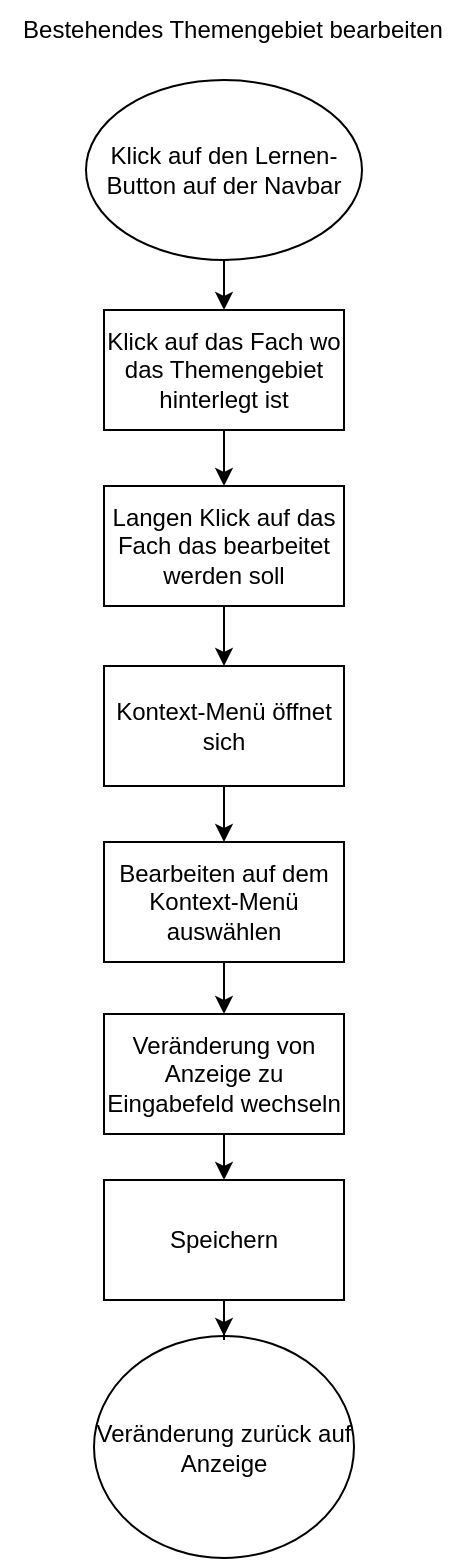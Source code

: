 <mxfile version="21.6.5" type="device">
  <diagram name="Seite-1" id="1_mawstySJryVtgQIAUU">
    <mxGraphModel dx="1354" dy="733" grid="1" gridSize="10" guides="1" tooltips="1" connect="1" arrows="1" fold="1" page="1" pageScale="1" pageWidth="827" pageHeight="1169" math="0" shadow="0">
      <root>
        <mxCell id="0" />
        <mxCell id="1" parent="0" />
        <mxCell id="9tVKPni9yBC4lUUX27Fa-16" value="" style="edgeStyle=orthogonalEdgeStyle;rounded=0;orthogonalLoop=1;jettySize=auto;html=1;" edge="1" parent="1" source="9tVKPni9yBC4lUUX27Fa-2" target="9tVKPni9yBC4lUUX27Fa-15">
          <mxGeometry relative="1" as="geometry" />
        </mxCell>
        <mxCell id="9tVKPni9yBC4lUUX27Fa-2" value="Klick auf den Lernen- Button auf der Navbar" style="ellipse;whiteSpace=wrap;html=1;" vertex="1" parent="1">
          <mxGeometry x="340" y="80" width="138" height="90" as="geometry" />
        </mxCell>
        <mxCell id="9tVKPni9yBC4lUUX27Fa-3" value="Bestehendes Themengebiet bearbeiten" style="text;html=1;strokeColor=none;fillColor=none;align=center;verticalAlign=middle;whiteSpace=wrap;rounded=0;" vertex="1" parent="1">
          <mxGeometry x="297" y="40" width="233" height="30" as="geometry" />
        </mxCell>
        <mxCell id="9tVKPni9yBC4lUUX27Fa-4" value="" style="edgeStyle=orthogonalEdgeStyle;rounded=0;orthogonalLoop=1;jettySize=auto;html=1;" edge="1" parent="1" source="9tVKPni9yBC4lUUX27Fa-5" target="9tVKPni9yBC4lUUX27Fa-7">
          <mxGeometry relative="1" as="geometry" />
        </mxCell>
        <mxCell id="9tVKPni9yBC4lUUX27Fa-5" value="Langen Klick auf das Fach das bearbeitet werden soll" style="whiteSpace=wrap;html=1;" vertex="1" parent="1">
          <mxGeometry x="349" y="283" width="120" height="60" as="geometry" />
        </mxCell>
        <mxCell id="9tVKPni9yBC4lUUX27Fa-6" value="" style="edgeStyle=orthogonalEdgeStyle;rounded=0;orthogonalLoop=1;jettySize=auto;html=1;" edge="1" parent="1" source="9tVKPni9yBC4lUUX27Fa-7" target="9tVKPni9yBC4lUUX27Fa-9">
          <mxGeometry relative="1" as="geometry" />
        </mxCell>
        <mxCell id="9tVKPni9yBC4lUUX27Fa-7" value="Kontext-Menü öffnet sich" style="whiteSpace=wrap;html=1;" vertex="1" parent="1">
          <mxGeometry x="349" y="373" width="120" height="60" as="geometry" />
        </mxCell>
        <mxCell id="9tVKPni9yBC4lUUX27Fa-8" value="" style="edgeStyle=orthogonalEdgeStyle;rounded=0;orthogonalLoop=1;jettySize=auto;html=1;" edge="1" parent="1" source="9tVKPni9yBC4lUUX27Fa-9" target="9tVKPni9yBC4lUUX27Fa-11">
          <mxGeometry relative="1" as="geometry" />
        </mxCell>
        <mxCell id="9tVKPni9yBC4lUUX27Fa-9" value="Bearbeiten auf dem Kontext-Menü auswählen" style="whiteSpace=wrap;html=1;" vertex="1" parent="1">
          <mxGeometry x="349" y="461" width="120" height="60" as="geometry" />
        </mxCell>
        <mxCell id="9tVKPni9yBC4lUUX27Fa-10" value="" style="edgeStyle=orthogonalEdgeStyle;rounded=0;orthogonalLoop=1;jettySize=auto;html=1;" edge="1" parent="1" source="9tVKPni9yBC4lUUX27Fa-11" target="9tVKPni9yBC4lUUX27Fa-14">
          <mxGeometry relative="1" as="geometry" />
        </mxCell>
        <mxCell id="9tVKPni9yBC4lUUX27Fa-11" value="Veränderung von Anzeige zu Eingabefeld wechseln" style="whiteSpace=wrap;html=1;" vertex="1" parent="1">
          <mxGeometry x="349" y="547" width="120" height="60" as="geometry" />
        </mxCell>
        <mxCell id="9tVKPni9yBC4lUUX27Fa-12" value="Veränderung zurück auf Anzeige" style="ellipse;whiteSpace=wrap;html=1;" vertex="1" parent="1">
          <mxGeometry x="344" y="708" width="130" height="111" as="geometry" />
        </mxCell>
        <mxCell id="9tVKPni9yBC4lUUX27Fa-13" value="" style="edgeStyle=orthogonalEdgeStyle;rounded=0;orthogonalLoop=1;jettySize=auto;html=1;" edge="1" parent="1" source="9tVKPni9yBC4lUUX27Fa-14" target="9tVKPni9yBC4lUUX27Fa-12">
          <mxGeometry relative="1" as="geometry" />
        </mxCell>
        <mxCell id="9tVKPni9yBC4lUUX27Fa-14" value="Speichern" style="whiteSpace=wrap;html=1;" vertex="1" parent="1">
          <mxGeometry x="349" y="630" width="120" height="60" as="geometry" />
        </mxCell>
        <mxCell id="9tVKPni9yBC4lUUX27Fa-17" value="" style="edgeStyle=orthogonalEdgeStyle;rounded=0;orthogonalLoop=1;jettySize=auto;html=1;" edge="1" parent="1" source="9tVKPni9yBC4lUUX27Fa-15" target="9tVKPni9yBC4lUUX27Fa-5">
          <mxGeometry relative="1" as="geometry" />
        </mxCell>
        <mxCell id="9tVKPni9yBC4lUUX27Fa-15" value="Klick auf das Fach wo das Themengebiet hinterlegt ist" style="whiteSpace=wrap;html=1;" vertex="1" parent="1">
          <mxGeometry x="349" y="195" width="120" height="60" as="geometry" />
        </mxCell>
      </root>
    </mxGraphModel>
  </diagram>
</mxfile>
